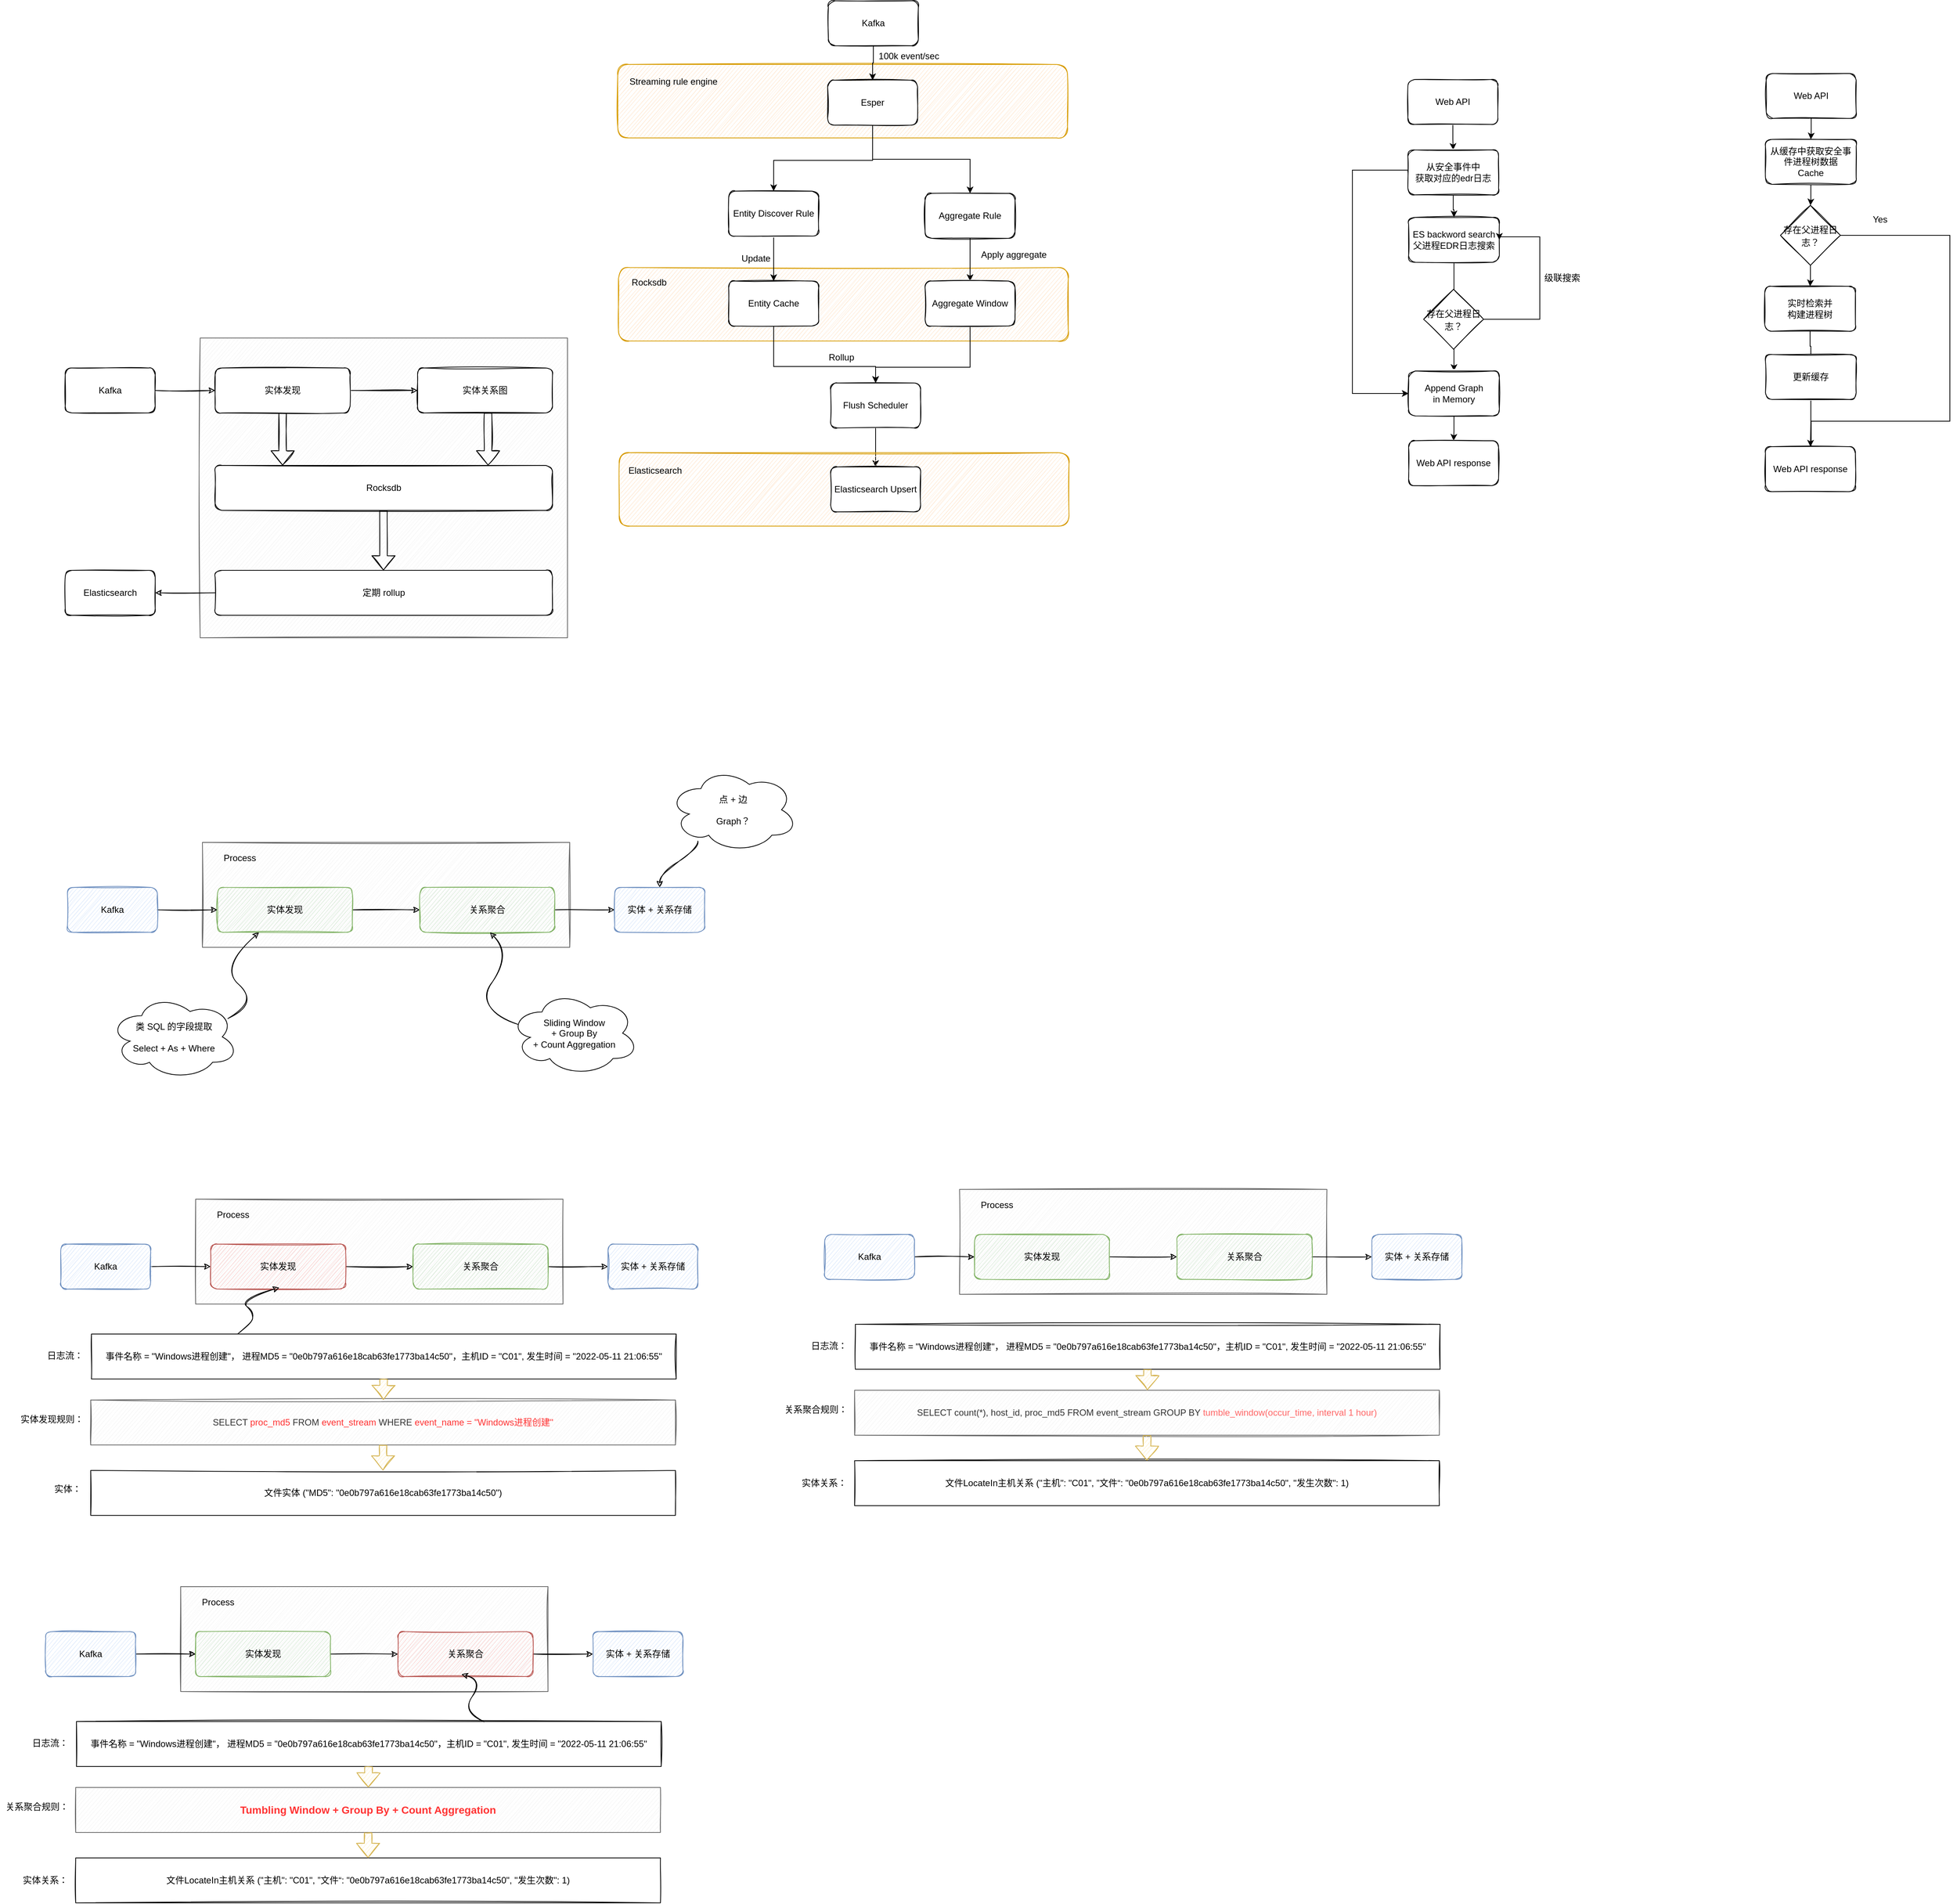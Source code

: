 <mxfile version="18.0.3" type="github">
  <diagram id="Bc4stklnjkjWacHDApCI" name="Page-1">
    <mxGraphModel dx="1300" dy="1374" grid="0" gridSize="10" guides="0" tooltips="1" connect="1" arrows="1" fold="1" page="0" pageScale="1" pageWidth="827" pageHeight="1169" math="0" shadow="0">
      <root>
        <mxCell id="0" />
        <mxCell id="1" parent="0" />
        <mxCell id="wNQRX56qIdrxU0Y-b8XY-25" value="" style="rounded=1;whiteSpace=wrap;html=1;fillColor=#ffe6cc;strokeColor=#d79b00;sketch=1;" vertex="1" parent="1">
          <mxGeometry x="784" y="-328" width="600" height="98" as="geometry" />
        </mxCell>
        <mxCell id="wNQRX56qIdrxU0Y-b8XY-15" value="" style="rounded=1;whiteSpace=wrap;html=1;fillColor=#ffe6cc;strokeColor=#d79b00;sketch=1;" vertex="1" parent="1">
          <mxGeometry x="785" y="-57" width="600" height="98" as="geometry" />
        </mxCell>
        <mxCell id="tYvwkiq_I5TnECn9o_-X-4" value="" style="rounded=0;whiteSpace=wrap;html=1;fillColor=#f5f5f5;fontColor=#333333;strokeColor=#666666;sketch=1;" parent="1" vertex="1">
          <mxGeometry x="227" y="37" width="490" height="400" as="geometry" />
        </mxCell>
        <mxCell id="tYvwkiq_I5TnECn9o_-X-10" style="edgeStyle=orthogonalEdgeStyle;rounded=0;orthogonalLoop=1;jettySize=auto;html=1;fontColor=none;sketch=1;" parent="1" source="tYvwkiq_I5TnECn9o_-X-2" target="tYvwkiq_I5TnECn9o_-X-9" edge="1">
          <mxGeometry relative="1" as="geometry" />
        </mxCell>
        <mxCell id="tYvwkiq_I5TnECn9o_-X-2" value="实体发现" style="rounded=1;whiteSpace=wrap;html=1;sketch=1;" parent="1" vertex="1">
          <mxGeometry x="247" y="77" width="180" height="60" as="geometry" />
        </mxCell>
        <mxCell id="tYvwkiq_I5TnECn9o_-X-3" value="Rocksdb" style="rounded=1;whiteSpace=wrap;html=1;sketch=1;" parent="1" vertex="1">
          <mxGeometry x="247" y="207" width="450" height="60" as="geometry" />
        </mxCell>
        <mxCell id="tYvwkiq_I5TnECn9o_-X-6" value="" style="edgeStyle=orthogonalEdgeStyle;rounded=0;orthogonalLoop=1;jettySize=auto;html=1;entryX=0;entryY=0.5;entryDx=0;entryDy=0;sketch=1;" parent="1" source="tYvwkiq_I5TnECn9o_-X-5" target="tYvwkiq_I5TnECn9o_-X-2" edge="1">
          <mxGeometry relative="1" as="geometry" />
        </mxCell>
        <mxCell id="tYvwkiq_I5TnECn9o_-X-5" value="Kafka" style="rounded=1;whiteSpace=wrap;html=1;sketch=1;" parent="1" vertex="1">
          <mxGeometry x="47" y="77" width="120" height="60" as="geometry" />
        </mxCell>
        <mxCell id="tYvwkiq_I5TnECn9o_-X-7" value="Elasticsearch" style="rounded=1;whiteSpace=wrap;html=1;sketch=1;" parent="1" vertex="1">
          <mxGeometry x="47" y="347" width="120" height="60" as="geometry" />
        </mxCell>
        <mxCell id="tYvwkiq_I5TnECn9o_-X-11" style="edgeStyle=orthogonalEdgeStyle;rounded=0;orthogonalLoop=1;jettySize=auto;html=1;exitX=0;exitY=0.5;exitDx=0;exitDy=0;fontColor=none;sketch=1;" parent="1" source="tYvwkiq_I5TnECn9o_-X-8" target="tYvwkiq_I5TnECn9o_-X-7" edge="1">
          <mxGeometry relative="1" as="geometry" />
        </mxCell>
        <mxCell id="tYvwkiq_I5TnECn9o_-X-8" value="定期 rollup" style="rounded=1;whiteSpace=wrap;html=1;sketch=1;" parent="1" vertex="1">
          <mxGeometry x="247" y="347" width="450" height="60" as="geometry" />
        </mxCell>
        <mxCell id="tYvwkiq_I5TnECn9o_-X-9" value="实体关系图" style="rounded=1;whiteSpace=wrap;html=1;sketch=1;" parent="1" vertex="1">
          <mxGeometry x="517" y="77" width="180" height="60" as="geometry" />
        </mxCell>
        <mxCell id="tYvwkiq_I5TnECn9o_-X-12" value="" style="shape=flexArrow;endArrow=classic;html=1;rounded=0;fontColor=none;exitX=0.5;exitY=1;exitDx=0;exitDy=0;entryX=0.2;entryY=0;entryDx=0;entryDy=0;entryPerimeter=0;sketch=1;" parent="1" source="tYvwkiq_I5TnECn9o_-X-2" target="tYvwkiq_I5TnECn9o_-X-3" edge="1">
          <mxGeometry width="50" height="50" relative="1" as="geometry">
            <mxPoint x="327" y="257" as="sourcePoint" />
            <mxPoint x="377" y="207" as="targetPoint" />
          </mxGeometry>
        </mxCell>
        <mxCell id="tYvwkiq_I5TnECn9o_-X-13" value="" style="shape=flexArrow;endArrow=classic;html=1;rounded=0;fontColor=none;exitX=0.5;exitY=1;exitDx=0;exitDy=0;entryX=0.2;entryY=0;entryDx=0;entryDy=0;entryPerimeter=0;sketch=1;" parent="1" edge="1">
          <mxGeometry width="50" height="50" relative="1" as="geometry">
            <mxPoint x="611" y="137" as="sourcePoint" />
            <mxPoint x="611" y="207" as="targetPoint" />
          </mxGeometry>
        </mxCell>
        <mxCell id="tYvwkiq_I5TnECn9o_-X-14" value="" style="shape=flexArrow;endArrow=classic;html=1;rounded=0;fontColor=none;exitX=0.5;exitY=1;exitDx=0;exitDy=0;entryX=0.499;entryY=0;entryDx=0;entryDy=0;entryPerimeter=0;sketch=1;" parent="1" target="tYvwkiq_I5TnECn9o_-X-8" edge="1">
          <mxGeometry width="50" height="50" relative="1" as="geometry">
            <mxPoint x="471.5" y="267" as="sourcePoint" />
            <mxPoint x="471.5" y="337" as="targetPoint" />
          </mxGeometry>
        </mxCell>
        <mxCell id="tYvwkiq_I5TnECn9o_-X-17" value="" style="rounded=0;whiteSpace=wrap;html=1;fillColor=#f5f5f5;fontColor=#333333;strokeColor=#666666;shadow=0;sketch=1;" parent="1" vertex="1">
          <mxGeometry x="230" y="710" width="490" height="140" as="geometry" />
        </mxCell>
        <mxCell id="tYvwkiq_I5TnECn9o_-X-18" style="edgeStyle=orthogonalEdgeStyle;rounded=0;orthogonalLoop=1;jettySize=auto;html=1;fontColor=none;shadow=0;sketch=1;" parent="1" source="tYvwkiq_I5TnECn9o_-X-19" target="tYvwkiq_I5TnECn9o_-X-26" edge="1">
          <mxGeometry relative="1" as="geometry" />
        </mxCell>
        <mxCell id="tYvwkiq_I5TnECn9o_-X-19" value="实体发现" style="rounded=1;whiteSpace=wrap;html=1;shadow=0;sketch=1;fillColor=#d5e8d4;strokeColor=#82b366;" parent="1" vertex="1">
          <mxGeometry x="250" y="770" width="180" height="60" as="geometry" />
        </mxCell>
        <mxCell id="tYvwkiq_I5TnECn9o_-X-21" value="" style="edgeStyle=orthogonalEdgeStyle;rounded=0;orthogonalLoop=1;jettySize=auto;html=1;entryX=0;entryY=0.5;entryDx=0;entryDy=0;shadow=0;sketch=1;" parent="1" source="tYvwkiq_I5TnECn9o_-X-22" target="tYvwkiq_I5TnECn9o_-X-19" edge="1">
          <mxGeometry relative="1" as="geometry" />
        </mxCell>
        <mxCell id="tYvwkiq_I5TnECn9o_-X-22" value="Kafka" style="rounded=1;whiteSpace=wrap;html=1;shadow=0;sketch=1;fillColor=#dae8fc;strokeColor=#6c8ebf;" parent="1" vertex="1">
          <mxGeometry x="50" y="770" width="120" height="60" as="geometry" />
        </mxCell>
        <mxCell id="tYvwkiq_I5TnECn9o_-X-32" style="edgeStyle=orthogonalEdgeStyle;rounded=0;orthogonalLoop=1;jettySize=auto;html=1;exitX=1;exitY=0.5;exitDx=0;exitDy=0;entryX=0;entryY=0.5;entryDx=0;entryDy=0;fontColor=none;shadow=0;sketch=1;" parent="1" source="tYvwkiq_I5TnECn9o_-X-26" target="tYvwkiq_I5TnECn9o_-X-31" edge="1">
          <mxGeometry relative="1" as="geometry" />
        </mxCell>
        <mxCell id="tYvwkiq_I5TnECn9o_-X-26" value="关系聚合" style="rounded=1;whiteSpace=wrap;html=1;shadow=0;sketch=1;fillColor=#d5e8d4;strokeColor=#82b366;" parent="1" vertex="1">
          <mxGeometry x="520" y="770" width="180" height="60" as="geometry" />
        </mxCell>
        <mxCell id="tYvwkiq_I5TnECn9o_-X-31" value="实体 + 关系存储" style="rounded=1;whiteSpace=wrap;html=1;shadow=0;sketch=1;fillColor=#dae8fc;strokeColor=#6c8ebf;" parent="1" vertex="1">
          <mxGeometry x="780" y="770" width="120" height="60" as="geometry" />
        </mxCell>
        <mxCell id="tYvwkiq_I5TnECn9o_-X-34" value="Process" style="text;html=1;strokeColor=none;fillColor=none;align=center;verticalAlign=middle;whiteSpace=wrap;rounded=0;shadow=0;fontColor=none;sketch=1;" parent="1" vertex="1">
          <mxGeometry x="250" y="716" width="60" height="30" as="geometry" />
        </mxCell>
        <mxCell id="tYvwkiq_I5TnECn9o_-X-36" value="" style="curved=1;endArrow=classic;html=1;rounded=0;shadow=0;sketch=1;fontColor=none;exitX=1;exitY=0;exitDx=0;exitDy=0;" parent="1" target="tYvwkiq_I5TnECn9o_-X-19" edge="1">
          <mxGeometry width="50" height="50" relative="1" as="geometry">
            <mxPoint x="264" y="945" as="sourcePoint" />
            <mxPoint x="304" y="875" as="targetPoint" />
            <Array as="points">
              <mxPoint x="304" y="925" />
              <mxPoint x="254" y="875" />
            </Array>
          </mxGeometry>
        </mxCell>
        <mxCell id="tYvwkiq_I5TnECn9o_-X-37" value="类 SQL 的字段提取&lt;br&gt;&lt;br&gt;Select + As + Where" style="ellipse;shape=cloud;whiteSpace=wrap;html=1;shadow=0;fontColor=none;" parent="1" vertex="1">
          <mxGeometry x="106" y="913" width="172" height="113" as="geometry" />
        </mxCell>
        <mxCell id="tYvwkiq_I5TnECn9o_-X-38" value="" style="curved=1;endArrow=classic;html=1;rounded=0;shadow=0;sketch=1;fontColor=none;exitX=0.07;exitY=0.4;exitDx=0;exitDy=0;exitPerimeter=0;" parent="1" source="tYvwkiq_I5TnECn9o_-X-39" edge="1">
          <mxGeometry width="50" height="50" relative="1" as="geometry">
            <mxPoint x="572" y="945" as="sourcePoint" />
            <mxPoint x="613.6" y="830" as="targetPoint" />
            <Array as="points">
              <mxPoint x="592" y="932" />
              <mxPoint x="642" y="860" />
            </Array>
          </mxGeometry>
        </mxCell>
        <mxCell id="tYvwkiq_I5TnECn9o_-X-39" value="Sliding Window &lt;br&gt;+ Group By&lt;br&gt;+ Count Aggregation" style="ellipse;shape=cloud;whiteSpace=wrap;html=1;shadow=0;fontColor=none;" parent="1" vertex="1">
          <mxGeometry x="640" y="908" width="172" height="113" as="geometry" />
        </mxCell>
        <mxCell id="tYvwkiq_I5TnECn9o_-X-40" value="点 + 边&lt;br&gt;&lt;br&gt;Graph？" style="ellipse;shape=cloud;whiteSpace=wrap;html=1;shadow=0;fontColor=none;" parent="1" vertex="1">
          <mxGeometry x="852" y="610" width="172" height="113" as="geometry" />
        </mxCell>
        <mxCell id="tYvwkiq_I5TnECn9o_-X-41" value="" style="curved=1;endArrow=classic;html=1;rounded=0;shadow=0;sketch=1;fontColor=none;exitX=0.226;exitY=0.869;exitDx=0;exitDy=0;exitPerimeter=0;entryX=0.5;entryY=0;entryDx=0;entryDy=0;" parent="1" source="tYvwkiq_I5TnECn9o_-X-40" target="tYvwkiq_I5TnECn9o_-X-31" edge="1">
          <mxGeometry width="50" height="50" relative="1" as="geometry">
            <mxPoint x="662.04" y="963.2" as="sourcePoint" />
            <mxPoint x="623.6" y="840" as="targetPoint" />
            <Array as="points">
              <mxPoint x="892" y="717" />
              <mxPoint x="840" y="753" />
            </Array>
          </mxGeometry>
        </mxCell>
        <mxCell id="tYvwkiq_I5TnECn9o_-X-42" value="" style="rounded=0;whiteSpace=wrap;html=1;fillColor=#f5f5f5;fontColor=#333333;strokeColor=#666666;shadow=0;sketch=1;" parent="1" vertex="1">
          <mxGeometry x="221" y="1186" width="490" height="140" as="geometry" />
        </mxCell>
        <mxCell id="tYvwkiq_I5TnECn9o_-X-43" style="edgeStyle=orthogonalEdgeStyle;rounded=0;orthogonalLoop=1;jettySize=auto;html=1;fontColor=none;shadow=0;sketch=1;" parent="1" source="tYvwkiq_I5TnECn9o_-X-44" target="tYvwkiq_I5TnECn9o_-X-48" edge="1">
          <mxGeometry relative="1" as="geometry" />
        </mxCell>
        <mxCell id="tYvwkiq_I5TnECn9o_-X-44" value="实体发现" style="rounded=1;whiteSpace=wrap;html=1;shadow=0;sketch=1;fillColor=#f8cecc;strokeColor=#b85450;" parent="1" vertex="1">
          <mxGeometry x="241" y="1246" width="180" height="60" as="geometry" />
        </mxCell>
        <mxCell id="tYvwkiq_I5TnECn9o_-X-45" value="" style="edgeStyle=orthogonalEdgeStyle;rounded=0;orthogonalLoop=1;jettySize=auto;html=1;entryX=0;entryY=0.5;entryDx=0;entryDy=0;shadow=0;sketch=1;" parent="1" source="tYvwkiq_I5TnECn9o_-X-46" target="tYvwkiq_I5TnECn9o_-X-44" edge="1">
          <mxGeometry relative="1" as="geometry" />
        </mxCell>
        <mxCell id="tYvwkiq_I5TnECn9o_-X-46" value="Kafka" style="rounded=1;whiteSpace=wrap;html=1;shadow=0;sketch=1;fillColor=#dae8fc;strokeColor=#6c8ebf;" parent="1" vertex="1">
          <mxGeometry x="41" y="1246" width="120" height="60" as="geometry" />
        </mxCell>
        <mxCell id="tYvwkiq_I5TnECn9o_-X-47" style="edgeStyle=orthogonalEdgeStyle;rounded=0;orthogonalLoop=1;jettySize=auto;html=1;exitX=1;exitY=0.5;exitDx=0;exitDy=0;entryX=0;entryY=0.5;entryDx=0;entryDy=0;fontColor=none;shadow=0;sketch=1;" parent="1" source="tYvwkiq_I5TnECn9o_-X-48" target="tYvwkiq_I5TnECn9o_-X-49" edge="1">
          <mxGeometry relative="1" as="geometry" />
        </mxCell>
        <mxCell id="tYvwkiq_I5TnECn9o_-X-48" value="关系聚合" style="rounded=1;whiteSpace=wrap;html=1;shadow=0;sketch=1;fillColor=#d5e8d4;strokeColor=#82b366;" parent="1" vertex="1">
          <mxGeometry x="511" y="1246" width="180" height="60" as="geometry" />
        </mxCell>
        <mxCell id="tYvwkiq_I5TnECn9o_-X-49" value="实体 + 关系存储" style="rounded=1;whiteSpace=wrap;html=1;shadow=0;sketch=1;fillColor=#dae8fc;strokeColor=#6c8ebf;" parent="1" vertex="1">
          <mxGeometry x="771" y="1246" width="120" height="60" as="geometry" />
        </mxCell>
        <mxCell id="tYvwkiq_I5TnECn9o_-X-50" value="Process" style="text;html=1;strokeColor=none;fillColor=none;align=center;verticalAlign=middle;whiteSpace=wrap;rounded=0;shadow=0;fontColor=none;sketch=1;" parent="1" vertex="1">
          <mxGeometry x="241" y="1192" width="60" height="30" as="geometry" />
        </mxCell>
        <mxCell id="tYvwkiq_I5TnECn9o_-X-53" value="事件名称 = &quot;Windows进程创建&quot;， 进程MD5 = &quot;0e0b797a616e18cab63fe1773ba14c50&quot;，主机ID = &quot;C01&quot;, 发生时间 = &quot;2022-05-11 21:06:55&quot;" style="rounded=0;whiteSpace=wrap;html=1;shadow=0;sketch=1;" parent="1" vertex="1">
          <mxGeometry x="82" y="1366" width="780" height="60" as="geometry" />
        </mxCell>
        <mxCell id="tYvwkiq_I5TnECn9o_-X-54" value="SELECT &lt;font color=&quot;#ff3333&quot;&gt;proc_md5 &lt;/font&gt;FROM &lt;font color=&quot;#ff3333&quot;&gt;event_stream &lt;/font&gt;WHERE &lt;font color=&quot;#ff3333&quot;&gt;event_name = &quot;Windows进程创建&quot;&lt;/font&gt;" style="rounded=0;whiteSpace=wrap;html=1;shadow=0;sketch=1;fillColor=#f5f5f5;strokeColor=#666666;fontColor=#333333;" parent="1" vertex="1">
          <mxGeometry x="81" y="1454" width="780" height="60" as="geometry" />
        </mxCell>
        <mxCell id="tYvwkiq_I5TnECn9o_-X-55" value="" style="shape=flexArrow;endArrow=classic;html=1;rounded=0;shadow=0;sketch=1;fontColor=#FF3333;fillColor=#fff2cc;strokeColor=#d6b656;" parent="1" source="tYvwkiq_I5TnECn9o_-X-53" target="tYvwkiq_I5TnECn9o_-X-54" edge="1">
          <mxGeometry width="50" height="50" relative="1" as="geometry">
            <mxPoint x="433" y="1477" as="sourcePoint" />
            <mxPoint x="462" y="1610" as="targetPoint" />
          </mxGeometry>
        </mxCell>
        <mxCell id="tYvwkiq_I5TnECn9o_-X-58" value="&lt;font color=&quot;#000000&quot;&gt;日志流：&lt;/font&gt;" style="text;html=1;strokeColor=none;fillColor=none;align=center;verticalAlign=middle;whiteSpace=wrap;rounded=0;shadow=0;sketch=1;fontColor=#FF3333;" parent="1" vertex="1">
          <mxGeometry x="17" y="1380" width="60" height="30" as="geometry" />
        </mxCell>
        <mxCell id="tYvwkiq_I5TnECn9o_-X-59" value="&lt;font color=&quot;#000000&quot;&gt;实体发现规则：&lt;/font&gt;" style="text;html=1;strokeColor=none;fillColor=none;align=center;verticalAlign=middle;whiteSpace=wrap;rounded=0;shadow=0;sketch=1;fontColor=#FF3333;" parent="1" vertex="1">
          <mxGeometry x="-20" y="1465" width="99" height="30" as="geometry" />
        </mxCell>
        <mxCell id="tYvwkiq_I5TnECn9o_-X-60" value="文件实体 (&quot;MD5&quot;: &quot;0e0b797a616e18cab63fe1773ba14c50&quot;)" style="rounded=0;whiteSpace=wrap;html=1;shadow=0;sketch=1;" parent="1" vertex="1">
          <mxGeometry x="81" y="1548" width="780" height="60" as="geometry" />
        </mxCell>
        <mxCell id="tYvwkiq_I5TnECn9o_-X-61" value="" style="shape=flexArrow;endArrow=classic;html=1;rounded=0;shadow=0;sketch=1;fontColor=#FF3333;fillColor=#fff2cc;strokeColor=#d6b656;" parent="1" source="tYvwkiq_I5TnECn9o_-X-54" target="tYvwkiq_I5TnECn9o_-X-60" edge="1">
          <mxGeometry width="50" height="50" relative="1" as="geometry">
            <mxPoint x="481.659" y="1436" as="sourcePoint" />
            <mxPoint x="481.341" y="1464" as="targetPoint" />
          </mxGeometry>
        </mxCell>
        <mxCell id="tYvwkiq_I5TnECn9o_-X-62" value="&lt;font color=&quot;#000000&quot;&gt;实体：&lt;/font&gt;" style="text;html=1;strokeColor=none;fillColor=none;align=center;verticalAlign=middle;whiteSpace=wrap;rounded=0;shadow=0;sketch=1;fontColor=#FF3333;" parent="1" vertex="1">
          <mxGeometry x="1" y="1558" width="99" height="30" as="geometry" />
        </mxCell>
        <mxCell id="tYvwkiq_I5TnECn9o_-X-63" value="" style="rounded=0;whiteSpace=wrap;html=1;fillColor=#f5f5f5;fontColor=#333333;strokeColor=#666666;shadow=0;sketch=1;" parent="1" vertex="1">
          <mxGeometry x="1240" y="1173" width="490" height="140" as="geometry" />
        </mxCell>
        <mxCell id="tYvwkiq_I5TnECn9o_-X-64" style="edgeStyle=orthogonalEdgeStyle;rounded=0;orthogonalLoop=1;jettySize=auto;html=1;fontColor=none;shadow=0;sketch=1;" parent="1" source="tYvwkiq_I5TnECn9o_-X-65" target="tYvwkiq_I5TnECn9o_-X-69" edge="1">
          <mxGeometry relative="1" as="geometry" />
        </mxCell>
        <mxCell id="tYvwkiq_I5TnECn9o_-X-65" value="实体发现" style="rounded=1;whiteSpace=wrap;html=1;shadow=0;sketch=1;fillColor=#d5e8d4;strokeColor=#82b366;" parent="1" vertex="1">
          <mxGeometry x="1260" y="1233" width="180" height="60" as="geometry" />
        </mxCell>
        <mxCell id="tYvwkiq_I5TnECn9o_-X-66" value="" style="edgeStyle=orthogonalEdgeStyle;rounded=0;orthogonalLoop=1;jettySize=auto;html=1;entryX=0;entryY=0.5;entryDx=0;entryDy=0;shadow=0;sketch=1;" parent="1" source="tYvwkiq_I5TnECn9o_-X-67" target="tYvwkiq_I5TnECn9o_-X-65" edge="1">
          <mxGeometry relative="1" as="geometry" />
        </mxCell>
        <mxCell id="tYvwkiq_I5TnECn9o_-X-67" value="Kafka" style="rounded=1;whiteSpace=wrap;html=1;shadow=0;sketch=1;fillColor=#dae8fc;strokeColor=#6c8ebf;" parent="1" vertex="1">
          <mxGeometry x="1060" y="1233" width="120" height="60" as="geometry" />
        </mxCell>
        <mxCell id="tYvwkiq_I5TnECn9o_-X-68" style="edgeStyle=orthogonalEdgeStyle;rounded=0;orthogonalLoop=1;jettySize=auto;html=1;exitX=1;exitY=0.5;exitDx=0;exitDy=0;entryX=0;entryY=0.5;entryDx=0;entryDy=0;fontColor=none;shadow=0;sketch=1;" parent="1" source="tYvwkiq_I5TnECn9o_-X-69" target="tYvwkiq_I5TnECn9o_-X-70" edge="1">
          <mxGeometry relative="1" as="geometry" />
        </mxCell>
        <mxCell id="tYvwkiq_I5TnECn9o_-X-69" value="关系聚合" style="rounded=1;whiteSpace=wrap;html=1;shadow=0;sketch=1;fillColor=#d5e8d4;strokeColor=#82b366;" parent="1" vertex="1">
          <mxGeometry x="1530" y="1233" width="180" height="60" as="geometry" />
        </mxCell>
        <mxCell id="tYvwkiq_I5TnECn9o_-X-70" value="实体 + 关系存储" style="rounded=1;whiteSpace=wrap;html=1;shadow=0;sketch=1;fillColor=#dae8fc;strokeColor=#6c8ebf;" parent="1" vertex="1">
          <mxGeometry x="1790" y="1233" width="120" height="60" as="geometry" />
        </mxCell>
        <mxCell id="tYvwkiq_I5TnECn9o_-X-71" value="Process" style="text;html=1;strokeColor=none;fillColor=none;align=center;verticalAlign=middle;whiteSpace=wrap;rounded=0;shadow=0;fontColor=none;sketch=1;" parent="1" vertex="1">
          <mxGeometry x="1260" y="1179" width="60" height="30" as="geometry" />
        </mxCell>
        <mxCell id="tYvwkiq_I5TnECn9o_-X-72" value="事件名称 = &quot;Windows进程创建&quot;， 进程MD5 = &quot;0e0b797a616e18cab63fe1773ba14c50&quot;，主机ID = &quot;C01&quot;, 发生时间 = &quot;2022-05-11 21:06:55&quot;" style="rounded=0;whiteSpace=wrap;html=1;shadow=0;sketch=1;" parent="1" vertex="1">
          <mxGeometry x="1101" y="1353" width="780" height="60" as="geometry" />
        </mxCell>
        <mxCell id="tYvwkiq_I5TnECn9o_-X-73" value="SELECT count(*), host_id, proc_md5 FROM event_stream GROUP BY &lt;font color=&quot;#ff6666&quot;&gt;tumble_window(occur_time, interval 1 hour)&lt;/font&gt;" style="rounded=0;whiteSpace=wrap;html=1;shadow=0;sketch=1;fillColor=#f5f5f5;strokeColor=#666666;fontColor=#333333;" parent="1" vertex="1">
          <mxGeometry x="1100" y="1441" width="780" height="60" as="geometry" />
        </mxCell>
        <mxCell id="tYvwkiq_I5TnECn9o_-X-74" value="" style="shape=flexArrow;endArrow=classic;html=1;rounded=0;shadow=0;sketch=1;fontColor=#FF3333;fillColor=#fff2cc;strokeColor=#d6b656;" parent="1" source="tYvwkiq_I5TnECn9o_-X-72" target="tYvwkiq_I5TnECn9o_-X-73" edge="1">
          <mxGeometry width="50" height="50" relative="1" as="geometry">
            <mxPoint x="1452" y="1464" as="sourcePoint" />
            <mxPoint x="1481" y="1597" as="targetPoint" />
          </mxGeometry>
        </mxCell>
        <mxCell id="tYvwkiq_I5TnECn9o_-X-75" value="&lt;font color=&quot;#000000&quot;&gt;日志流：&lt;/font&gt;" style="text;html=1;strokeColor=none;fillColor=none;align=center;verticalAlign=middle;whiteSpace=wrap;rounded=0;shadow=0;sketch=1;fontColor=#FF3333;" parent="1" vertex="1">
          <mxGeometry x="1036" y="1367" width="60" height="30" as="geometry" />
        </mxCell>
        <mxCell id="tYvwkiq_I5TnECn9o_-X-76" value="&lt;font color=&quot;#000000&quot;&gt;关系聚合规则：&lt;/font&gt;" style="text;html=1;strokeColor=none;fillColor=none;align=center;verticalAlign=middle;whiteSpace=wrap;rounded=0;shadow=0;sketch=1;fontColor=#FF3333;" parent="1" vertex="1">
          <mxGeometry x="999" y="1452" width="99" height="30" as="geometry" />
        </mxCell>
        <mxCell id="tYvwkiq_I5TnECn9o_-X-77" value="文件LocateIn主机关系 (&quot;主机&quot;: &quot;C01&quot;, ”文件“: &quot;0e0b797a616e18cab63fe1773ba14c50&quot;, &quot;发生次数&quot;: 1)" style="rounded=0;whiteSpace=wrap;html=1;shadow=0;sketch=1;" parent="1" vertex="1">
          <mxGeometry x="1100" y="1535" width="780" height="60" as="geometry" />
        </mxCell>
        <mxCell id="tYvwkiq_I5TnECn9o_-X-78" value="" style="shape=flexArrow;endArrow=classic;html=1;rounded=0;shadow=0;sketch=1;fontColor=#FF3333;fillColor=#fff2cc;strokeColor=#d6b656;" parent="1" source="tYvwkiq_I5TnECn9o_-X-73" target="tYvwkiq_I5TnECn9o_-X-77" edge="1">
          <mxGeometry width="50" height="50" relative="1" as="geometry">
            <mxPoint x="1500.659" y="1423" as="sourcePoint" />
            <mxPoint x="1500.341" y="1451" as="targetPoint" />
          </mxGeometry>
        </mxCell>
        <mxCell id="tYvwkiq_I5TnECn9o_-X-79" value="&lt;font color=&quot;#000000&quot;&gt;实体关系：&lt;/font&gt;" style="text;html=1;strokeColor=none;fillColor=none;align=center;verticalAlign=middle;whiteSpace=wrap;rounded=0;shadow=0;sketch=1;fontColor=#FF3333;" parent="1" vertex="1">
          <mxGeometry x="1010" y="1550" width="99" height="30" as="geometry" />
        </mxCell>
        <mxCell id="tYvwkiq_I5TnECn9o_-X-97" value="" style="rounded=0;whiteSpace=wrap;html=1;fillColor=#f5f5f5;fontColor=#333333;strokeColor=#666666;shadow=0;sketch=1;" parent="1" vertex="1">
          <mxGeometry x="201" y="1703" width="490" height="140" as="geometry" />
        </mxCell>
        <mxCell id="tYvwkiq_I5TnECn9o_-X-98" style="edgeStyle=orthogonalEdgeStyle;rounded=0;orthogonalLoop=1;jettySize=auto;html=1;fontColor=none;shadow=0;sketch=1;" parent="1" source="tYvwkiq_I5TnECn9o_-X-99" target="tYvwkiq_I5TnECn9o_-X-103" edge="1">
          <mxGeometry relative="1" as="geometry" />
        </mxCell>
        <mxCell id="tYvwkiq_I5TnECn9o_-X-99" value="实体发现" style="rounded=1;whiteSpace=wrap;html=1;shadow=0;sketch=1;fillColor=#d5e8d4;strokeColor=#82b366;" parent="1" vertex="1">
          <mxGeometry x="221" y="1763" width="180" height="60" as="geometry" />
        </mxCell>
        <mxCell id="tYvwkiq_I5TnECn9o_-X-100" value="" style="edgeStyle=orthogonalEdgeStyle;rounded=0;orthogonalLoop=1;jettySize=auto;html=1;entryX=0;entryY=0.5;entryDx=0;entryDy=0;shadow=0;sketch=1;" parent="1" source="tYvwkiq_I5TnECn9o_-X-101" target="tYvwkiq_I5TnECn9o_-X-99" edge="1">
          <mxGeometry relative="1" as="geometry" />
        </mxCell>
        <mxCell id="tYvwkiq_I5TnECn9o_-X-101" value="Kafka" style="rounded=1;whiteSpace=wrap;html=1;shadow=0;sketch=1;fillColor=#dae8fc;strokeColor=#6c8ebf;" parent="1" vertex="1">
          <mxGeometry x="21" y="1763" width="120" height="60" as="geometry" />
        </mxCell>
        <mxCell id="tYvwkiq_I5TnECn9o_-X-102" style="edgeStyle=orthogonalEdgeStyle;rounded=0;orthogonalLoop=1;jettySize=auto;html=1;exitX=1;exitY=0.5;exitDx=0;exitDy=0;entryX=0;entryY=0.5;entryDx=0;entryDy=0;fontColor=none;shadow=0;sketch=1;" parent="1" source="tYvwkiq_I5TnECn9o_-X-103" target="tYvwkiq_I5TnECn9o_-X-104" edge="1">
          <mxGeometry relative="1" as="geometry" />
        </mxCell>
        <mxCell id="tYvwkiq_I5TnECn9o_-X-103" value="关系聚合" style="rounded=1;whiteSpace=wrap;html=1;shadow=0;sketch=1;fillColor=#f8cecc;strokeColor=#b85450;" parent="1" vertex="1">
          <mxGeometry x="491" y="1763" width="180" height="60" as="geometry" />
        </mxCell>
        <mxCell id="tYvwkiq_I5TnECn9o_-X-104" value="实体 + 关系存储" style="rounded=1;whiteSpace=wrap;html=1;shadow=0;sketch=1;fillColor=#dae8fc;strokeColor=#6c8ebf;" parent="1" vertex="1">
          <mxGeometry x="751" y="1763" width="120" height="60" as="geometry" />
        </mxCell>
        <mxCell id="tYvwkiq_I5TnECn9o_-X-105" value="Process" style="text;html=1;strokeColor=none;fillColor=none;align=center;verticalAlign=middle;whiteSpace=wrap;rounded=0;shadow=0;fontColor=none;sketch=1;" parent="1" vertex="1">
          <mxGeometry x="221" y="1709" width="60" height="30" as="geometry" />
        </mxCell>
        <mxCell id="tYvwkiq_I5TnECn9o_-X-106" value="事件名称 = &quot;Windows进程创建&quot;， 进程MD5 = &quot;0e0b797a616e18cab63fe1773ba14c50&quot;，主机ID = &quot;C01&quot;, 发生时间 = &quot;2022-05-11 21:06:55&quot;" style="rounded=0;whiteSpace=wrap;html=1;shadow=0;sketch=1;" parent="1" vertex="1">
          <mxGeometry x="62" y="1883" width="780" height="60" as="geometry" />
        </mxCell>
        <mxCell id="tYvwkiq_I5TnECn9o_-X-107" value="&lt;b&gt;&lt;font style=&quot;line-height: 1.3; font-size: 14px;&quot; color=&quot;#ff3333&quot;&gt;Tumbling Window + Group By + Count Aggregation&lt;/font&gt;&lt;/b&gt;" style="rounded=0;whiteSpace=wrap;html=1;shadow=0;sketch=1;fillColor=#f5f5f5;strokeColor=#666666;fontColor=#333333;" parent="1" vertex="1">
          <mxGeometry x="61" y="1971" width="780" height="60" as="geometry" />
        </mxCell>
        <mxCell id="tYvwkiq_I5TnECn9o_-X-108" value="" style="shape=flexArrow;endArrow=classic;html=1;rounded=0;shadow=0;sketch=1;fontColor=#FF3333;fillColor=#fff2cc;strokeColor=#d6b656;" parent="1" source="tYvwkiq_I5TnECn9o_-X-106" target="tYvwkiq_I5TnECn9o_-X-107" edge="1">
          <mxGeometry width="50" height="50" relative="1" as="geometry">
            <mxPoint x="413" y="1994" as="sourcePoint" />
            <mxPoint x="442" y="2127" as="targetPoint" />
          </mxGeometry>
        </mxCell>
        <mxCell id="tYvwkiq_I5TnECn9o_-X-109" value="&lt;font color=&quot;#000000&quot;&gt;日志流：&lt;/font&gt;" style="text;html=1;strokeColor=none;fillColor=none;align=center;verticalAlign=middle;whiteSpace=wrap;rounded=0;shadow=0;sketch=1;fontColor=#FF3333;" parent="1" vertex="1">
          <mxGeometry x="-3" y="1897" width="60" height="30" as="geometry" />
        </mxCell>
        <mxCell id="tYvwkiq_I5TnECn9o_-X-110" value="&lt;font color=&quot;#000000&quot;&gt;关系聚合规则：&lt;/font&gt;" style="text;html=1;strokeColor=none;fillColor=none;align=center;verticalAlign=middle;whiteSpace=wrap;rounded=0;shadow=0;sketch=1;fontColor=#FF3333;" parent="1" vertex="1">
          <mxGeometry x="-40" y="1982" width="99" height="30" as="geometry" />
        </mxCell>
        <mxCell id="tYvwkiq_I5TnECn9o_-X-111" value="文件LocateIn主机关系 (&quot;主机&quot;: &quot;C01&quot;, ”文件“: &quot;0e0b797a616e18cab63fe1773ba14c50&quot;, &quot;发生次数&quot;: 1)" style="rounded=0;whiteSpace=wrap;html=1;shadow=0;sketch=1;" parent="1" vertex="1">
          <mxGeometry x="61" y="2065" width="780" height="60" as="geometry" />
        </mxCell>
        <mxCell id="tYvwkiq_I5TnECn9o_-X-112" value="" style="shape=flexArrow;endArrow=classic;html=1;rounded=0;shadow=0;sketch=1;fontColor=#FF3333;fillColor=#fff2cc;strokeColor=#d6b656;" parent="1" source="tYvwkiq_I5TnECn9o_-X-107" target="tYvwkiq_I5TnECn9o_-X-111" edge="1">
          <mxGeometry width="50" height="50" relative="1" as="geometry">
            <mxPoint x="461.659" y="1953" as="sourcePoint" />
            <mxPoint x="461.341" y="1981" as="targetPoint" />
          </mxGeometry>
        </mxCell>
        <mxCell id="tYvwkiq_I5TnECn9o_-X-113" value="&lt;font color=&quot;#000000&quot;&gt;实体关系：&lt;/font&gt;" style="text;html=1;strokeColor=none;fillColor=none;align=center;verticalAlign=middle;whiteSpace=wrap;rounded=0;shadow=0;sketch=1;fontColor=#FF3333;" parent="1" vertex="1">
          <mxGeometry x="-29" y="2080" width="99" height="30" as="geometry" />
        </mxCell>
        <mxCell id="wNQRX56qIdrxU0Y-b8XY-4" style="edgeStyle=orthogonalEdgeStyle;rounded=0;orthogonalLoop=1;jettySize=auto;html=1;" edge="1" parent="1" source="wNQRX56qIdrxU0Y-b8XY-1" target="wNQRX56qIdrxU0Y-b8XY-2">
          <mxGeometry relative="1" as="geometry" />
        </mxCell>
        <mxCell id="wNQRX56qIdrxU0Y-b8XY-1" value="Kafka" style="rounded=1;whiteSpace=wrap;html=1;sketch=1;" vertex="1" parent="1">
          <mxGeometry x="1065" y="-413" width="120" height="60" as="geometry" />
        </mxCell>
        <mxCell id="wNQRX56qIdrxU0Y-b8XY-7" style="edgeStyle=orthogonalEdgeStyle;rounded=0;orthogonalLoop=1;jettySize=auto;html=1;exitX=0.5;exitY=1;exitDx=0;exitDy=0;" edge="1" parent="1" source="wNQRX56qIdrxU0Y-b8XY-2" target="wNQRX56qIdrxU0Y-b8XY-5">
          <mxGeometry relative="1" as="geometry">
            <mxPoint x="1127" y="-237" as="sourcePoint" />
            <Array as="points">
              <mxPoint x="1124" y="-200" />
              <mxPoint x="992" y="-200" />
            </Array>
          </mxGeometry>
        </mxCell>
        <mxCell id="wNQRX56qIdrxU0Y-b8XY-8" style="edgeStyle=orthogonalEdgeStyle;rounded=0;orthogonalLoop=1;jettySize=auto;html=1;exitX=0.5;exitY=1;exitDx=0;exitDy=0;" edge="1" parent="1" source="wNQRX56qIdrxU0Y-b8XY-2" target="wNQRX56qIdrxU0Y-b8XY-6">
          <mxGeometry relative="1" as="geometry" />
        </mxCell>
        <mxCell id="wNQRX56qIdrxU0Y-b8XY-2" value="Esper" style="rounded=1;whiteSpace=wrap;html=1;sketch=1;" vertex="1" parent="1">
          <mxGeometry x="1064" y="-307" width="120" height="60" as="geometry" />
        </mxCell>
        <mxCell id="wNQRX56qIdrxU0Y-b8XY-18" style="edgeStyle=orthogonalEdgeStyle;rounded=0;orthogonalLoop=1;jettySize=auto;html=1;exitX=0.5;exitY=1;exitDx=0;exitDy=0;" edge="1" parent="1" source="wNQRX56qIdrxU0Y-b8XY-3" target="wNQRX56qIdrxU0Y-b8XY-17">
          <mxGeometry relative="1" as="geometry">
            <Array as="points">
              <mxPoint x="992" y="75" />
              <mxPoint x="1128" y="75" />
            </Array>
          </mxGeometry>
        </mxCell>
        <mxCell id="wNQRX56qIdrxU0Y-b8XY-3" value="Entity Cache" style="rounded=1;whiteSpace=wrap;html=1;sketch=1;" vertex="1" parent="1">
          <mxGeometry x="932" y="-39" width="120" height="60" as="geometry" />
        </mxCell>
        <mxCell id="wNQRX56qIdrxU0Y-b8XY-10" style="edgeStyle=orthogonalEdgeStyle;rounded=0;orthogonalLoop=1;jettySize=auto;html=1;" edge="1" parent="1" source="wNQRX56qIdrxU0Y-b8XY-5" target="wNQRX56qIdrxU0Y-b8XY-3">
          <mxGeometry relative="1" as="geometry" />
        </mxCell>
        <mxCell id="wNQRX56qIdrxU0Y-b8XY-5" value="Entity Discover Rule" style="rounded=1;whiteSpace=wrap;html=1;sketch=1;" vertex="1" parent="1">
          <mxGeometry x="932" y="-159" width="120" height="60" as="geometry" />
        </mxCell>
        <mxCell id="wNQRX56qIdrxU0Y-b8XY-12" style="edgeStyle=orthogonalEdgeStyle;rounded=0;orthogonalLoop=1;jettySize=auto;html=1;" edge="1" parent="1" source="wNQRX56qIdrxU0Y-b8XY-6" target="wNQRX56qIdrxU0Y-b8XY-11">
          <mxGeometry relative="1" as="geometry" />
        </mxCell>
        <mxCell id="wNQRX56qIdrxU0Y-b8XY-6" value="Aggregate Rule" style="rounded=1;whiteSpace=wrap;html=1;sketch=1;" vertex="1" parent="1">
          <mxGeometry x="1194" y="-156" width="120" height="60" as="geometry" />
        </mxCell>
        <mxCell id="wNQRX56qIdrxU0Y-b8XY-19" style="edgeStyle=orthogonalEdgeStyle;rounded=0;orthogonalLoop=1;jettySize=auto;html=1;exitX=0.5;exitY=1;exitDx=0;exitDy=0;" edge="1" parent="1" source="wNQRX56qIdrxU0Y-b8XY-11" target="wNQRX56qIdrxU0Y-b8XY-17">
          <mxGeometry relative="1" as="geometry">
            <Array as="points">
              <mxPoint x="1254" y="76" />
              <mxPoint x="1128" y="76" />
            </Array>
          </mxGeometry>
        </mxCell>
        <mxCell id="wNQRX56qIdrxU0Y-b8XY-11" value="Aggregate Window" style="rounded=1;whiteSpace=wrap;html=1;sketch=1;" vertex="1" parent="1">
          <mxGeometry x="1194" y="-39" width="120" height="60" as="geometry" />
        </mxCell>
        <mxCell id="wNQRX56qIdrxU0Y-b8XY-13" value="Update" style="text;html=1;align=center;verticalAlign=middle;resizable=0;points=[];autosize=1;strokeColor=none;fillColor=none;" vertex="1" parent="1">
          <mxGeometry x="943" y="-78" width="49" height="18" as="geometry" />
        </mxCell>
        <mxCell id="wNQRX56qIdrxU0Y-b8XY-14" value="Apply aggregate" style="text;html=1;align=center;verticalAlign=middle;resizable=0;points=[];autosize=1;strokeColor=none;fillColor=none;" vertex="1" parent="1">
          <mxGeometry x="1263" y="-83" width="97" height="18" as="geometry" />
        </mxCell>
        <mxCell id="wNQRX56qIdrxU0Y-b8XY-16" value="Rocksdb" style="text;html=1;strokeColor=none;fillColor=none;align=center;verticalAlign=middle;whiteSpace=wrap;rounded=0;sketch=1;" vertex="1" parent="1">
          <mxGeometry x="796" y="-52" width="60" height="30" as="geometry" />
        </mxCell>
        <mxCell id="wNQRX56qIdrxU0Y-b8XY-22" value="" style="edgeStyle=orthogonalEdgeStyle;rounded=0;orthogonalLoop=1;jettySize=auto;html=1;" edge="1" parent="1" source="wNQRX56qIdrxU0Y-b8XY-17" target="wNQRX56qIdrxU0Y-b8XY-21">
          <mxGeometry relative="1" as="geometry" />
        </mxCell>
        <mxCell id="wNQRX56qIdrxU0Y-b8XY-17" value="Flush Scheduler" style="rounded=1;whiteSpace=wrap;html=1;sketch=1;" vertex="1" parent="1">
          <mxGeometry x="1068" y="97" width="120" height="60" as="geometry" />
        </mxCell>
        <mxCell id="wNQRX56qIdrxU0Y-b8XY-20" value="" style="rounded=1;whiteSpace=wrap;html=1;fillColor=#ffe6cc;strokeColor=#d79b00;sketch=1;" vertex="1" parent="1">
          <mxGeometry x="786" y="190" width="600" height="98" as="geometry" />
        </mxCell>
        <mxCell id="wNQRX56qIdrxU0Y-b8XY-21" value="Elasticsearch Upsert" style="rounded=1;whiteSpace=wrap;html=1;sketch=1;" vertex="1" parent="1">
          <mxGeometry x="1068" y="209" width="120" height="60" as="geometry" />
        </mxCell>
        <mxCell id="wNQRX56qIdrxU0Y-b8XY-23" value="Rollup" style="text;html=1;align=center;verticalAlign=middle;resizable=0;points=[];autosize=1;strokeColor=none;fillColor=none;" vertex="1" parent="1">
          <mxGeometry x="1060" y="54" width="44" height="18" as="geometry" />
        </mxCell>
        <mxCell id="wNQRX56qIdrxU0Y-b8XY-24" value="Elasticsearch" style="text;html=1;strokeColor=none;fillColor=none;align=center;verticalAlign=middle;whiteSpace=wrap;rounded=0;sketch=1;" vertex="1" parent="1">
          <mxGeometry x="804" y="199" width="60" height="30" as="geometry" />
        </mxCell>
        <mxCell id="wNQRX56qIdrxU0Y-b8XY-26" value="Streaming rule engine" style="text;html=1;strokeColor=none;fillColor=none;align=center;verticalAlign=middle;whiteSpace=wrap;rounded=0;sketch=1;" vertex="1" parent="1">
          <mxGeometry x="791" y="-320" width="135" height="30" as="geometry" />
        </mxCell>
        <mxCell id="wNQRX56qIdrxU0Y-b8XY-27" value="100k event/sec" style="text;html=1;strokeColor=none;fillColor=none;align=center;verticalAlign=middle;whiteSpace=wrap;rounded=0;sketch=1;" vertex="1" parent="1">
          <mxGeometry x="1108" y="-354" width="129" height="30" as="geometry" />
        </mxCell>
        <mxCell id="wNQRX56qIdrxU0Y-b8XY-28" value="" style="curved=1;endArrow=classic;html=1;rounded=0;shadow=0;sketch=1;fontColor=none;exitX=0.25;exitY=0;exitDx=0;exitDy=0;" edge="1" parent="1" source="tYvwkiq_I5TnECn9o_-X-53">
          <mxGeometry width="50" height="50" relative="1" as="geometry">
            <mxPoint x="291" y="1419" as="sourcePoint" />
            <mxPoint x="332.6" y="1304" as="targetPoint" />
            <Array as="points">
              <mxPoint x="297" y="1349" />
              <mxPoint x="297" y="1338" />
              <mxPoint x="281" y="1320" />
            </Array>
          </mxGeometry>
        </mxCell>
        <mxCell id="wNQRX56qIdrxU0Y-b8XY-29" value="" style="curved=1;endArrow=classic;html=1;rounded=0;shadow=0;sketch=1;fontColor=none;exitX=0.697;exitY=0.006;exitDx=0;exitDy=0;exitPerimeter=0;" edge="1" parent="1" source="tYvwkiq_I5TnECn9o_-X-106">
          <mxGeometry width="50" height="50" relative="1" as="geometry">
            <mxPoint x="614.04" y="1943.2" as="sourcePoint" />
            <mxPoint x="575.6" y="1820" as="targetPoint" />
            <Array as="points">
              <mxPoint x="576" y="1871" />
              <mxPoint x="604" y="1828" />
            </Array>
          </mxGeometry>
        </mxCell>
        <mxCell id="wNQRX56qIdrxU0Y-b8XY-32" style="edgeStyle=orthogonalEdgeStyle;rounded=0;orthogonalLoop=1;jettySize=auto;html=1;fontSize=14;fontColor=#FF3333;" edge="1" parent="1" source="wNQRX56qIdrxU0Y-b8XY-30" target="wNQRX56qIdrxU0Y-b8XY-33">
          <mxGeometry relative="1" as="geometry">
            <mxPoint x="1898.526" y="-189" as="targetPoint" />
          </mxGeometry>
        </mxCell>
        <mxCell id="wNQRX56qIdrxU0Y-b8XY-30" value="Web API" style="rounded=1;whiteSpace=wrap;html=1;sketch=1;" vertex="1" parent="1">
          <mxGeometry x="1838" y="-308" width="120" height="60" as="geometry" />
        </mxCell>
        <mxCell id="wNQRX56qIdrxU0Y-b8XY-35" style="edgeStyle=orthogonalEdgeStyle;rounded=0;orthogonalLoop=1;jettySize=auto;html=1;fontSize=14;fontColor=#FF3333;" edge="1" parent="1" source="wNQRX56qIdrxU0Y-b8XY-33" target="wNQRX56qIdrxU0Y-b8XY-34">
          <mxGeometry relative="1" as="geometry" />
        </mxCell>
        <mxCell id="wNQRX56qIdrxU0Y-b8XY-41" style="edgeStyle=orthogonalEdgeStyle;rounded=0;orthogonalLoop=1;jettySize=auto;html=1;fontSize=14;fontColor=#FF3333;entryX=0;entryY=0.5;entryDx=0;entryDy=0;exitX=0;exitY=0.5;exitDx=0;exitDy=0;" edge="1" parent="1" source="wNQRX56qIdrxU0Y-b8XY-33" target="wNQRX56qIdrxU0Y-b8XY-36">
          <mxGeometry relative="1" as="geometry">
            <Array as="points">
              <mxPoint x="1838" y="-187" />
              <mxPoint x="1764" y="-187" />
              <mxPoint x="1764" y="111" />
            </Array>
          </mxGeometry>
        </mxCell>
        <mxCell id="wNQRX56qIdrxU0Y-b8XY-33" value="从安全事件中&lt;br&gt;获取对应的edr日志" style="rounded=1;whiteSpace=wrap;html=1;sketch=1;" vertex="1" parent="1">
          <mxGeometry x="1838" y="-214" width="121" height="60" as="geometry" />
        </mxCell>
        <mxCell id="wNQRX56qIdrxU0Y-b8XY-37" value="" style="edgeStyle=orthogonalEdgeStyle;rounded=0;orthogonalLoop=1;jettySize=auto;html=1;fontSize=14;fontColor=#FF3333;" edge="1" parent="1" source="wNQRX56qIdrxU0Y-b8XY-34" target="wNQRX56qIdrxU0Y-b8XY-36">
          <mxGeometry relative="1" as="geometry" />
        </mxCell>
        <mxCell id="wNQRX56qIdrxU0Y-b8XY-34" value="&lt;span style=&quot;&quot;&gt;ES backword search&lt;/span&gt;&lt;br style=&quot;&quot;&gt;&lt;span style=&quot;&quot;&gt;父进程EDR日志搜索&lt;/span&gt;" style="rounded=1;whiteSpace=wrap;html=1;sketch=1;" vertex="1" parent="1">
          <mxGeometry x="1839" y="-124" width="121" height="60" as="geometry" />
        </mxCell>
        <mxCell id="wNQRX56qIdrxU0Y-b8XY-45" value="" style="edgeStyle=orthogonalEdgeStyle;rounded=0;orthogonalLoop=1;jettySize=auto;html=1;fontSize=14;fontColor=#000000;" edge="1" parent="1" source="wNQRX56qIdrxU0Y-b8XY-36" target="wNQRX56qIdrxU0Y-b8XY-44">
          <mxGeometry relative="1" as="geometry" />
        </mxCell>
        <mxCell id="wNQRX56qIdrxU0Y-b8XY-36" value="Append Graph&lt;br&gt;in Memory" style="rounded=1;whiteSpace=wrap;html=1;sketch=1;" vertex="1" parent="1">
          <mxGeometry x="1839" y="81" width="121" height="60" as="geometry" />
        </mxCell>
        <mxCell id="wNQRX56qIdrxU0Y-b8XY-43" style="edgeStyle=orthogonalEdgeStyle;rounded=0;orthogonalLoop=1;jettySize=auto;html=1;entryX=1;entryY=0.5;entryDx=0;entryDy=0;fontSize=14;fontColor=#000000;" edge="1" parent="1" source="wNQRX56qIdrxU0Y-b8XY-42" target="wNQRX56qIdrxU0Y-b8XY-34">
          <mxGeometry relative="1" as="geometry">
            <Array as="points">
              <mxPoint x="2014" y="12" />
              <mxPoint x="2014" y="-98" />
            </Array>
          </mxGeometry>
        </mxCell>
        <mxCell id="wNQRX56qIdrxU0Y-b8XY-42" value="&lt;font style=&quot;font-size: 12px;&quot; color=&quot;#000000&quot;&gt;存在父进程日志？&lt;/font&gt;" style="rhombus;whiteSpace=wrap;html=1;sketch=1;fontSize=14;fontColor=#FF3333;" vertex="1" parent="1">
          <mxGeometry x="1859" y="-28" width="80" height="80" as="geometry" />
        </mxCell>
        <mxCell id="wNQRX56qIdrxU0Y-b8XY-44" value="Web API response" style="rounded=1;whiteSpace=wrap;html=1;sketch=1;" vertex="1" parent="1">
          <mxGeometry x="1839" y="174" width="120" height="60" as="geometry" />
        </mxCell>
        <mxCell id="wNQRX56qIdrxU0Y-b8XY-46" value="级联搜索" style="text;html=1;strokeColor=none;fillColor=none;align=center;verticalAlign=middle;whiteSpace=wrap;rounded=0;sketch=1;fontSize=12;fontColor=#000000;" vertex="1" parent="1">
          <mxGeometry x="2014" y="-58" width="60" height="30" as="geometry" />
        </mxCell>
        <mxCell id="wNQRX56qIdrxU0Y-b8XY-56" value="" style="edgeStyle=orthogonalEdgeStyle;rounded=0;orthogonalLoop=1;jettySize=auto;html=1;fontSize=12;fontColor=#000000;" edge="1" parent="1" source="wNQRX56qIdrxU0Y-b8XY-49" target="wNQRX56qIdrxU0Y-b8XY-50">
          <mxGeometry relative="1" as="geometry" />
        </mxCell>
        <mxCell id="wNQRX56qIdrxU0Y-b8XY-49" value="Web API" style="rounded=1;whiteSpace=wrap;html=1;sketch=1;" vertex="1" parent="1">
          <mxGeometry x="2316" y="-316" width="120" height="60" as="geometry" />
        </mxCell>
        <mxCell id="wNQRX56qIdrxU0Y-b8XY-57" value="" style="edgeStyle=orthogonalEdgeStyle;rounded=0;orthogonalLoop=1;jettySize=auto;html=1;fontSize=12;fontColor=#000000;" edge="1" parent="1" source="wNQRX56qIdrxU0Y-b8XY-50" target="wNQRX56qIdrxU0Y-b8XY-52">
          <mxGeometry relative="1" as="geometry" />
        </mxCell>
        <mxCell id="wNQRX56qIdrxU0Y-b8XY-50" value="从缓存中获取安全事件进程树数据&lt;br&gt;Cache" style="rounded=1;whiteSpace=wrap;html=1;sketch=1;" vertex="1" parent="1">
          <mxGeometry x="2315" y="-228" width="121" height="60" as="geometry" />
        </mxCell>
        <mxCell id="wNQRX56qIdrxU0Y-b8XY-54" style="edgeStyle=orthogonalEdgeStyle;rounded=0;orthogonalLoop=1;jettySize=auto;html=1;exitX=1;exitY=0.5;exitDx=0;exitDy=0;fontSize=12;fontColor=#000000;entryX=0.5;entryY=0;entryDx=0;entryDy=0;" edge="1" parent="1" source="wNQRX56qIdrxU0Y-b8XY-52" target="wNQRX56qIdrxU0Y-b8XY-53">
          <mxGeometry relative="1" as="geometry">
            <Array as="points">
              <mxPoint x="2561" y="-100" />
              <mxPoint x="2561" y="148" />
              <mxPoint x="2376" y="148" />
              <mxPoint x="2376" y="203" />
            </Array>
          </mxGeometry>
        </mxCell>
        <mxCell id="wNQRX56qIdrxU0Y-b8XY-60" value="" style="edgeStyle=orthogonalEdgeStyle;rounded=0;orthogonalLoop=1;jettySize=auto;html=1;fontSize=12;fontColor=#000000;" edge="1" parent="1" source="wNQRX56qIdrxU0Y-b8XY-52" target="wNQRX56qIdrxU0Y-b8XY-59">
          <mxGeometry relative="1" as="geometry" />
        </mxCell>
        <mxCell id="wNQRX56qIdrxU0Y-b8XY-52" value="&lt;font style=&quot;font-size: 12px;&quot; color=&quot;#000000&quot;&gt;存在父进程日志？&lt;/font&gt;" style="rhombus;whiteSpace=wrap;html=1;sketch=1;fontSize=14;fontColor=#FF3333;" vertex="1" parent="1">
          <mxGeometry x="2335" y="-140" width="80" height="80" as="geometry" />
        </mxCell>
        <mxCell id="wNQRX56qIdrxU0Y-b8XY-53" value="Web API response" style="rounded=1;whiteSpace=wrap;html=1;sketch=1;" vertex="1" parent="1">
          <mxGeometry x="2315" y="182" width="120" height="60" as="geometry" />
        </mxCell>
        <mxCell id="wNQRX56qIdrxU0Y-b8XY-58" value="Yes" style="text;html=1;strokeColor=none;fillColor=none;align=center;verticalAlign=middle;whiteSpace=wrap;rounded=0;sketch=1;fontSize=12;fontColor=#000000;" vertex="1" parent="1">
          <mxGeometry x="2438" y="-136" width="60" height="30" as="geometry" />
        </mxCell>
        <mxCell id="wNQRX56qIdrxU0Y-b8XY-61" value="" style="edgeStyle=orthogonalEdgeStyle;rounded=0;orthogonalLoop=1;jettySize=auto;html=1;fontSize=12;fontColor=#000000;startArrow=none;" edge="1" parent="1" source="wNQRX56qIdrxU0Y-b8XY-62" target="wNQRX56qIdrxU0Y-b8XY-53">
          <mxGeometry relative="1" as="geometry" />
        </mxCell>
        <mxCell id="wNQRX56qIdrxU0Y-b8XY-59" value="实时检索并&lt;br&gt;构建进程树" style="rounded=1;whiteSpace=wrap;html=1;sketch=1;" vertex="1" parent="1">
          <mxGeometry x="2314" y="-32" width="121" height="60" as="geometry" />
        </mxCell>
        <mxCell id="wNQRX56qIdrxU0Y-b8XY-62" value="更新缓存" style="rounded=1;whiteSpace=wrap;html=1;sketch=1;" vertex="1" parent="1">
          <mxGeometry x="2315" y="59" width="121" height="60" as="geometry" />
        </mxCell>
        <mxCell id="wNQRX56qIdrxU0Y-b8XY-63" value="" style="edgeStyle=orthogonalEdgeStyle;rounded=0;orthogonalLoop=1;jettySize=auto;html=1;fontSize=12;fontColor=#000000;endArrow=none;" edge="1" parent="1" source="wNQRX56qIdrxU0Y-b8XY-59" target="wNQRX56qIdrxU0Y-b8XY-62">
          <mxGeometry relative="1" as="geometry">
            <mxPoint x="2374.526" y="28.0" as="sourcePoint" />
            <mxPoint x="2368" y="196" as="targetPoint" />
          </mxGeometry>
        </mxCell>
      </root>
    </mxGraphModel>
  </diagram>
</mxfile>
